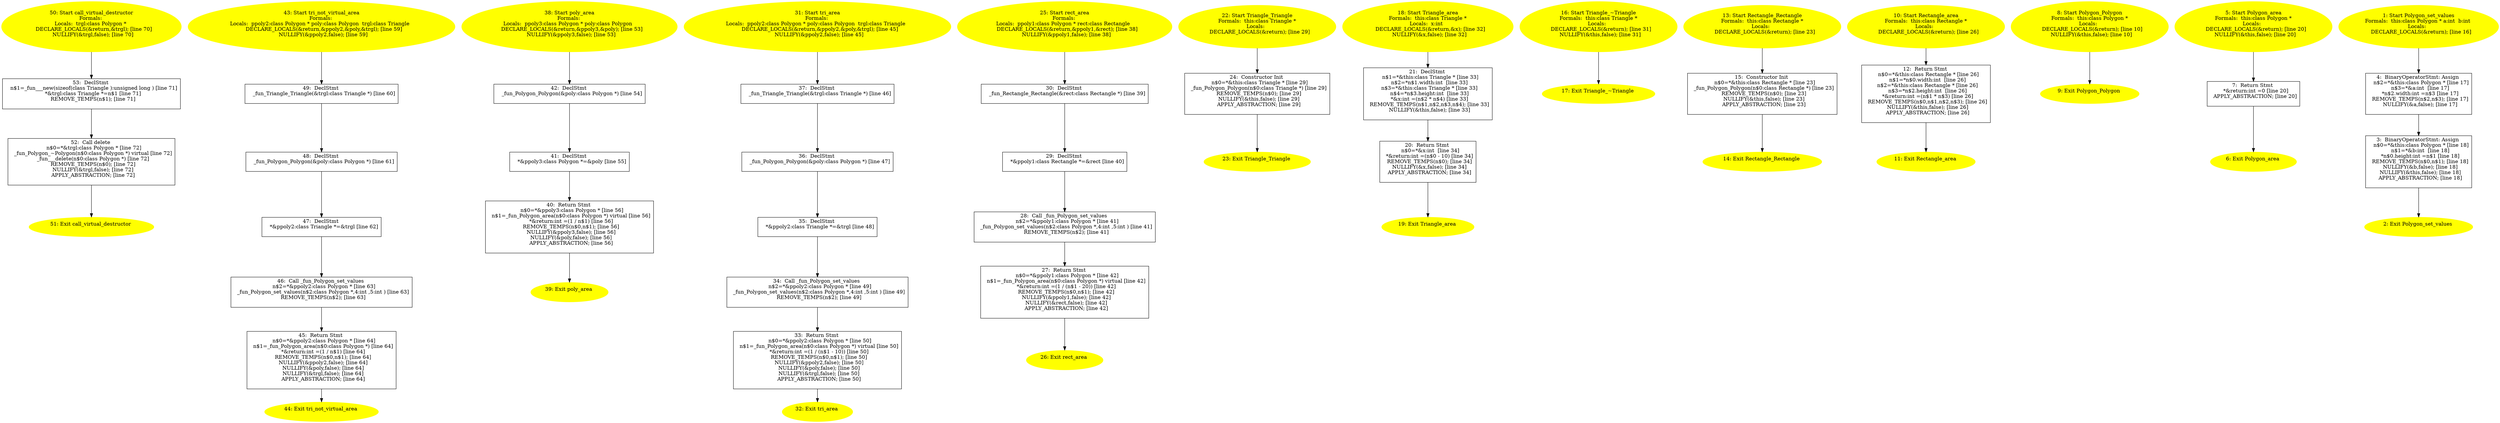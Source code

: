 digraph iCFG {
53 [label="53:  DeclStmt \n   n$1=_fun___new(sizeof(class Triangle ):unsigned long ) [line 71]\n  *&trgl:class Triangle *=n$1 [line 71]\n  REMOVE_TEMPS(n$1); [line 71]\n " shape="box"]
	

	 53 -> 52 ;
52 [label="52:  Call delete \n   n$0=*&trgl:class Polygon * [line 72]\n  _fun_Polygon_~Polygon(n$0:class Polygon *) virtual [line 72]\n  _fun___delete(n$0:class Polygon *) [line 72]\n  REMOVE_TEMPS(n$0); [line 72]\n  NULLIFY(&trgl,false); [line 72]\n  APPLY_ABSTRACTION; [line 72]\n " shape="box"]
	

	 52 -> 51 ;
51 [label="51: Exit call_virtual_destructor \n  " color=yellow style=filled]
	

50 [label="50: Start call_virtual_destructor\nFormals: \nLocals:  trgl:class Polygon * \n   DECLARE_LOCALS(&return,&trgl); [line 70]\n  NULLIFY(&trgl,false); [line 70]\n " color=yellow style=filled]
	

	 50 -> 53 ;
49 [label="49:  DeclStmt \n   _fun_Triangle_Triangle(&trgl:class Triangle *) [line 60]\n " shape="box"]
	

	 49 -> 48 ;
48 [label="48:  DeclStmt \n   _fun_Polygon_Polygon(&poly:class Polygon *) [line 61]\n " shape="box"]
	

	 48 -> 47 ;
47 [label="47:  DeclStmt \n   *&ppoly2:class Triangle *=&trgl [line 62]\n " shape="box"]
	

	 47 -> 46 ;
46 [label="46:  Call _fun_Polygon_set_values \n   n$2=*&ppoly2:class Polygon * [line 63]\n  _fun_Polygon_set_values(n$2:class Polygon *,4:int ,5:int ) [line 63]\n  REMOVE_TEMPS(n$2); [line 63]\n " shape="box"]
	

	 46 -> 45 ;
45 [label="45:  Return Stmt \n   n$0=*&ppoly2:class Polygon * [line 64]\n  n$1=_fun_Polygon_area(n$0:class Polygon *) [line 64]\n  *&return:int =(1 / n$1) [line 64]\n  REMOVE_TEMPS(n$0,n$1); [line 64]\n  NULLIFY(&ppoly2,false); [line 64]\n  NULLIFY(&poly,false); [line 64]\n  NULLIFY(&trgl,false); [line 64]\n  APPLY_ABSTRACTION; [line 64]\n " shape="box"]
	

	 45 -> 44 ;
44 [label="44: Exit tri_not_virtual_area \n  " color=yellow style=filled]
	

43 [label="43: Start tri_not_virtual_area\nFormals: \nLocals:  ppoly2:class Polygon * poly:class Polygon  trgl:class Triangle  \n   DECLARE_LOCALS(&return,&ppoly2,&poly,&trgl); [line 59]\n  NULLIFY(&ppoly2,false); [line 59]\n " color=yellow style=filled]
	

	 43 -> 49 ;
42 [label="42:  DeclStmt \n   _fun_Polygon_Polygon(&poly:class Polygon *) [line 54]\n " shape="box"]
	

	 42 -> 41 ;
41 [label="41:  DeclStmt \n   *&ppoly3:class Polygon *=&poly [line 55]\n " shape="box"]
	

	 41 -> 40 ;
40 [label="40:  Return Stmt \n   n$0=*&ppoly3:class Polygon * [line 56]\n  n$1=_fun_Polygon_area(n$0:class Polygon *) virtual [line 56]\n  *&return:int =(1 / n$1) [line 56]\n  REMOVE_TEMPS(n$0,n$1); [line 56]\n  NULLIFY(&ppoly3,false); [line 56]\n  NULLIFY(&poly,false); [line 56]\n  APPLY_ABSTRACTION; [line 56]\n " shape="box"]
	

	 40 -> 39 ;
39 [label="39: Exit poly_area \n  " color=yellow style=filled]
	

38 [label="38: Start poly_area\nFormals: \nLocals:  ppoly3:class Polygon * poly:class Polygon  \n   DECLARE_LOCALS(&return,&ppoly3,&poly); [line 53]\n  NULLIFY(&ppoly3,false); [line 53]\n " color=yellow style=filled]
	

	 38 -> 42 ;
37 [label="37:  DeclStmt \n   _fun_Triangle_Triangle(&trgl:class Triangle *) [line 46]\n " shape="box"]
	

	 37 -> 36 ;
36 [label="36:  DeclStmt \n   _fun_Polygon_Polygon(&poly:class Polygon *) [line 47]\n " shape="box"]
	

	 36 -> 35 ;
35 [label="35:  DeclStmt \n   *&ppoly2:class Triangle *=&trgl [line 48]\n " shape="box"]
	

	 35 -> 34 ;
34 [label="34:  Call _fun_Polygon_set_values \n   n$2=*&ppoly2:class Polygon * [line 49]\n  _fun_Polygon_set_values(n$2:class Polygon *,4:int ,5:int ) [line 49]\n  REMOVE_TEMPS(n$2); [line 49]\n " shape="box"]
	

	 34 -> 33 ;
33 [label="33:  Return Stmt \n   n$0=*&ppoly2:class Polygon * [line 50]\n  n$1=_fun_Polygon_area(n$0:class Polygon *) virtual [line 50]\n  *&return:int =(1 / (n$1 - 10)) [line 50]\n  REMOVE_TEMPS(n$0,n$1); [line 50]\n  NULLIFY(&ppoly2,false); [line 50]\n  NULLIFY(&poly,false); [line 50]\n  NULLIFY(&trgl,false); [line 50]\n  APPLY_ABSTRACTION; [line 50]\n " shape="box"]
	

	 33 -> 32 ;
32 [label="32: Exit tri_area \n  " color=yellow style=filled]
	

31 [label="31: Start tri_area\nFormals: \nLocals:  ppoly2:class Polygon * poly:class Polygon  trgl:class Triangle  \n   DECLARE_LOCALS(&return,&ppoly2,&poly,&trgl); [line 45]\n  NULLIFY(&ppoly2,false); [line 45]\n " color=yellow style=filled]
	

	 31 -> 37 ;
30 [label="30:  DeclStmt \n   _fun_Rectangle_Rectangle(&rect:class Rectangle *) [line 39]\n " shape="box"]
	

	 30 -> 29 ;
29 [label="29:  DeclStmt \n   *&ppoly1:class Rectangle *=&rect [line 40]\n " shape="box"]
	

	 29 -> 28 ;
28 [label="28:  Call _fun_Polygon_set_values \n   n$2=*&ppoly1:class Polygon * [line 41]\n  _fun_Polygon_set_values(n$2:class Polygon *,4:int ,5:int ) [line 41]\n  REMOVE_TEMPS(n$2); [line 41]\n " shape="box"]
	

	 28 -> 27 ;
27 [label="27:  Return Stmt \n   n$0=*&ppoly1:class Polygon * [line 42]\n  n$1=_fun_Polygon_area(n$0:class Polygon *) virtual [line 42]\n  *&return:int =(1 / (n$1 - 20)) [line 42]\n  REMOVE_TEMPS(n$0,n$1); [line 42]\n  NULLIFY(&ppoly1,false); [line 42]\n  NULLIFY(&rect,false); [line 42]\n  APPLY_ABSTRACTION; [line 42]\n " shape="box"]
	

	 27 -> 26 ;
26 [label="26: Exit rect_area \n  " color=yellow style=filled]
	

25 [label="25: Start rect_area\nFormals: \nLocals:  ppoly1:class Polygon * rect:class Rectangle  \n   DECLARE_LOCALS(&return,&ppoly1,&rect); [line 38]\n  NULLIFY(&ppoly1,false); [line 38]\n " color=yellow style=filled]
	

	 25 -> 30 ;
24 [label="24:  Constructor Init \n   n$0=*&this:class Triangle * [line 29]\n  _fun_Polygon_Polygon(n$0:class Triangle *) [line 29]\n  REMOVE_TEMPS(n$0); [line 29]\n  NULLIFY(&this,false); [line 29]\n  APPLY_ABSTRACTION; [line 29]\n " shape="box"]
	

	 24 -> 23 ;
23 [label="23: Exit Triangle_Triangle \n  " color=yellow style=filled]
	

22 [label="22: Start Triangle_Triangle\nFormals:  this:class Triangle *\nLocals:  \n   DECLARE_LOCALS(&return); [line 29]\n " color=yellow style=filled]
	

	 22 -> 24 ;
21 [label="21:  DeclStmt \n   n$1=*&this:class Triangle * [line 33]\n  n$2=*n$1.width:int  [line 33]\n  n$3=*&this:class Triangle * [line 33]\n  n$4=*n$3.height:int  [line 33]\n  *&x:int =(n$2 * n$4) [line 33]\n  REMOVE_TEMPS(n$1,n$2,n$3,n$4); [line 33]\n  NULLIFY(&this,false); [line 33]\n " shape="box"]
	

	 21 -> 20 ;
20 [label="20:  Return Stmt \n   n$0=*&x:int  [line 34]\n  *&return:int =(n$0 - 10) [line 34]\n  REMOVE_TEMPS(n$0); [line 34]\n  NULLIFY(&x,false); [line 34]\n  APPLY_ABSTRACTION; [line 34]\n " shape="box"]
	

	 20 -> 19 ;
19 [label="19: Exit Triangle_area \n  " color=yellow style=filled]
	

18 [label="18: Start Triangle_area\nFormals:  this:class Triangle *\nLocals:  x:int  \n   DECLARE_LOCALS(&return,&x); [line 32]\n  NULLIFY(&x,false); [line 32]\n " color=yellow style=filled]
	

	 18 -> 21 ;
17 [label="17: Exit Triangle_~Triangle \n  " color=yellow style=filled]
	

16 [label="16: Start Triangle_~Triangle\nFormals:  this:class Triangle *\nLocals:  \n   DECLARE_LOCALS(&return); [line 31]\n  NULLIFY(&this,false); [line 31]\n " color=yellow style=filled]
	

	 16 -> 17 ;
15 [label="15:  Constructor Init \n   n$0=*&this:class Rectangle * [line 23]\n  _fun_Polygon_Polygon(n$0:class Rectangle *) [line 23]\n  REMOVE_TEMPS(n$0); [line 23]\n  NULLIFY(&this,false); [line 23]\n  APPLY_ABSTRACTION; [line 23]\n " shape="box"]
	

	 15 -> 14 ;
14 [label="14: Exit Rectangle_Rectangle \n  " color=yellow style=filled]
	

13 [label="13: Start Rectangle_Rectangle\nFormals:  this:class Rectangle *\nLocals:  \n   DECLARE_LOCALS(&return); [line 23]\n " color=yellow style=filled]
	

	 13 -> 15 ;
12 [label="12:  Return Stmt \n   n$0=*&this:class Rectangle * [line 26]\n  n$1=*n$0.width:int  [line 26]\n  n$2=*&this:class Rectangle * [line 26]\n  n$3=*n$2.height:int  [line 26]\n  *&return:int =(n$1 * n$3) [line 26]\n  REMOVE_TEMPS(n$0,n$1,n$2,n$3); [line 26]\n  NULLIFY(&this,false); [line 26]\n  APPLY_ABSTRACTION; [line 26]\n " shape="box"]
	

	 12 -> 11 ;
11 [label="11: Exit Rectangle_area \n  " color=yellow style=filled]
	

10 [label="10: Start Rectangle_area\nFormals:  this:class Rectangle *\nLocals:  \n   DECLARE_LOCALS(&return); [line 26]\n " color=yellow style=filled]
	

	 10 -> 12 ;
9 [label="9: Exit Polygon_Polygon \n  " color=yellow style=filled]
	

8 [label="8: Start Polygon_Polygon\nFormals:  this:class Polygon *\nLocals:  \n   DECLARE_LOCALS(&return); [line 10]\n  NULLIFY(&this,false); [line 10]\n " color=yellow style=filled]
	

	 8 -> 9 ;
7 [label="7:  Return Stmt \n   *&return:int =0 [line 20]\n  APPLY_ABSTRACTION; [line 20]\n " shape="box"]
	

	 7 -> 6 ;
6 [label="6: Exit Polygon_area \n  " color=yellow style=filled]
	

5 [label="5: Start Polygon_area\nFormals:  this:class Polygon *\nLocals:  \n   DECLARE_LOCALS(&return); [line 20]\n  NULLIFY(&this,false); [line 20]\n " color=yellow style=filled]
	

	 5 -> 7 ;
4 [label="4:  BinaryOperatorStmt: Assign \n   n$2=*&this:class Polygon * [line 17]\n  n$3=*&a:int  [line 17]\n  *n$2.width:int =n$3 [line 17]\n  REMOVE_TEMPS(n$2,n$3); [line 17]\n  NULLIFY(&a,false); [line 17]\n " shape="box"]
	

	 4 -> 3 ;
3 [label="3:  BinaryOperatorStmt: Assign \n   n$0=*&this:class Polygon * [line 18]\n  n$1=*&b:int  [line 18]\n  *n$0.height:int =n$1 [line 18]\n  REMOVE_TEMPS(n$0,n$1); [line 18]\n  NULLIFY(&b,false); [line 18]\n  NULLIFY(&this,false); [line 18]\n  APPLY_ABSTRACTION; [line 18]\n " shape="box"]
	

	 3 -> 2 ;
2 [label="2: Exit Polygon_set_values \n  " color=yellow style=filled]
	

1 [label="1: Start Polygon_set_values\nFormals:  this:class Polygon * a:int  b:int \nLocals:  \n   DECLARE_LOCALS(&return); [line 16]\n " color=yellow style=filled]
	

	 1 -> 4 ;
}
